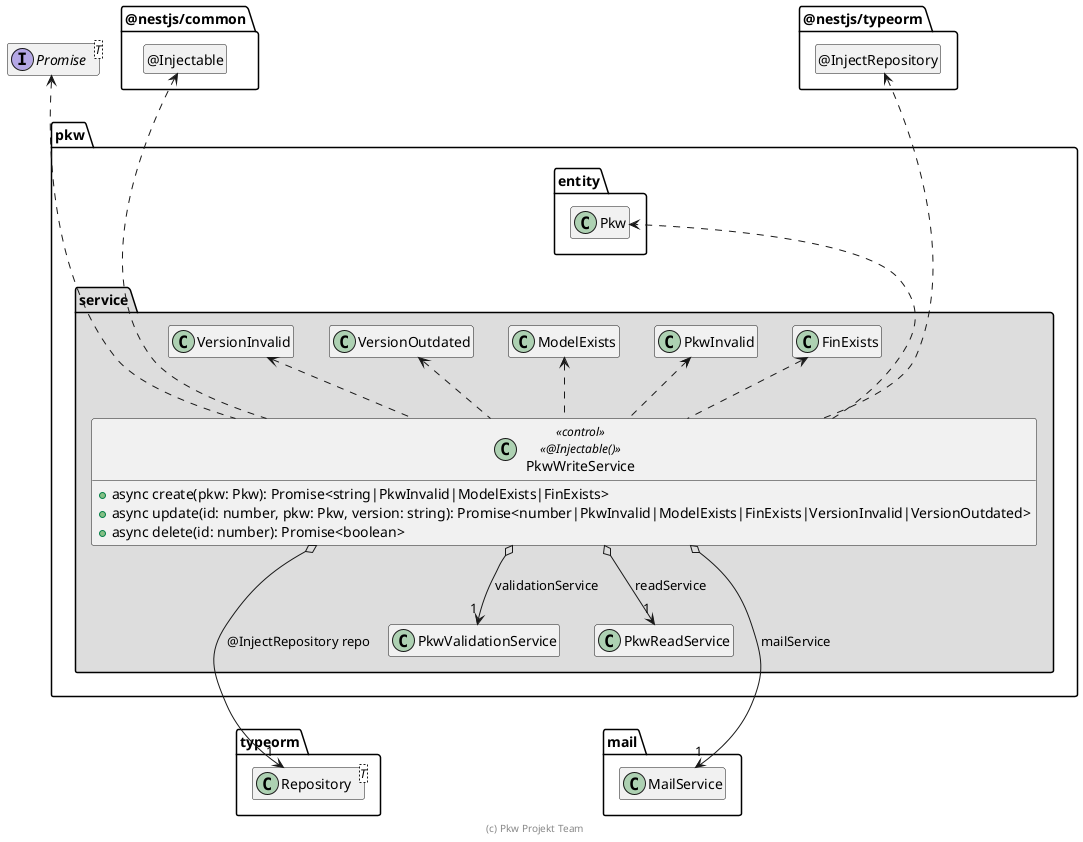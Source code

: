' Copyright (C) 2019 - present Juergen Zimmermann, Hochschule Karlsruhe
'
' This program is free software: you can redistribute it and/or modify
' it under the terms of the GNU General Public License as published by
' the Free Software Foundation, either version 3 of the License, or
' (at your option) any later version.
'
' This program is distributed in the hope that it will be useful,
' but WITHOUT ANY WARRANTY; without even the implied warranty of
' MERCHANTABILITY or FITNESS FOR A PARTICULAR PURPOSE.  See the
' GNU General Public License for more details.
'
' You should have received a copy of the GNU General Public License
' along with this program.  If not, see <https://www.gnu.org/licenses/>.

' Preview durch <Alt>d

@startuml Anwendungskern

interface Promise<T>

package @nestjs/common {
  class "@Injectable" as Injectable
  hide Injectable circle
}

package typeorm {
  class Repository<T>
}

package @nestjs/typeorm {
  class "@InjectRepository" as InjectRepository
  hide InjectRepository circle
}

package mail {
  class MailService
}

package pkw {
  package entity {
    class Pkw
  }

  package service #DDDDDD {
    class PkwInvalid
    class ModelExists
    class FinExists
    class VersionInvalid
    class VersionOutdated

    class PkwWriteService << control >> <<@Injectable()>> {
      + async create(pkw: Pkw): Promise<string|PkwInvalid|ModelExists|FinExists>
      + async update(id: number, pkw: Pkw, version: string): Promise<number|PkwInvalid|ModelExists|FinExists|VersionInvalid|VersionOutdated>
      + async delete(id: number): Promise<boolean>
    }

    PkwWriteService o--> "1" PkwValidationService: validationService
    PkwWriteService o--> "1" PkwReadService: readService
    PkwWriteService o--> "1" Repository: @InjectRepository repo
    PkwWriteService o--> "1" MailService: mailService

    PkwWriteService .up.> Injectable
    PkwWriteService .up.> InjectRepository

    PkwWriteService .up.> Promise
    PkwWriteService ..> Pkw
    PkwWriteService .up.> PkwInvalid
    PkwWriteService .up.> ModelExists
    PkwWriteService .up.> FinExists
    PkwWriteService .up.> VersionInvalid
    PkwWriteService .up.> VersionOutdated

    PkwInvalid .up[hidden].> Pkw
    Pkw .up[hidden].> Promise
    Pkw .up[hidden].> Injectable
    Pkw .up[hidden].> InjectRepository
    ModelExists .up[hidden].> Pkw
    PkwValidationService .[hidden].> Repository
    PkwValidationService .[hidden].> MailService
  }
}

hide empty members

footer (c) Pkw Projekt Team

@enduml
